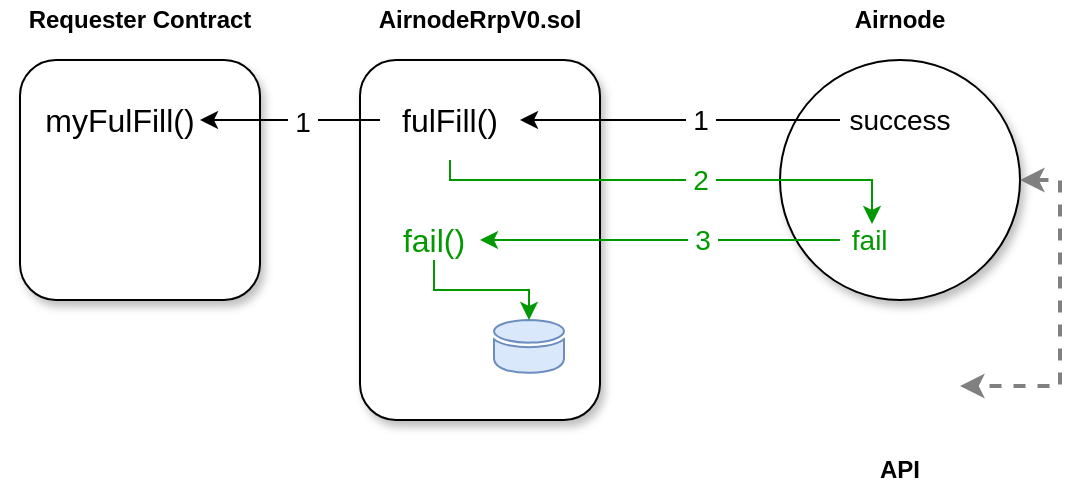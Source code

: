 <mxfile version="17.4.2" type="device"><diagram id="jt0aBNPS6t0P73nR_fqm" name="Page-1"><mxGraphModel dx="1106" dy="852" grid="1" gridSize="10" guides="1" tooltips="1" connect="1" arrows="1" fold="1" page="1" pageScale="1" pageWidth="850" pageHeight="1100" math="0" shadow="0"><root><mxCell id="0"/><mxCell id="1" parent="0"/><mxCell id="CFjr_JuvZNwjchiVG3aE-1" value="" style="rounded=1;whiteSpace=wrap;html=1;align=center;verticalAlign=middle;fontSize=14;shadow=1;" parent="1" vertex="1"><mxGeometry x="50" y="70" width="120" height="120" as="geometry"/></mxCell><mxCell id="CFjr_JuvZNwjchiVG3aE-2" value="Requester Contract" style="text;html=1;strokeColor=none;fillColor=none;align=center;verticalAlign=middle;whiteSpace=wrap;rounded=0;fontStyle=1" parent="1" vertex="1"><mxGeometry x="40" y="40" width="140" height="20" as="geometry"/></mxCell><mxCell id="CFjr_JuvZNwjchiVG3aE-4" style="edgeStyle=orthogonalEdgeStyle;rounded=0;orthogonalLoop=1;jettySize=auto;html=1;exitX=0.5;exitY=1;exitDx=0;exitDy=0;fontSize=14;" parent="1" edge="1"><mxGeometry relative="1" as="geometry"><mxPoint x="110" y="210" as="sourcePoint"/><mxPoint x="110" y="210" as="targetPoint"/></mxGeometry></mxCell><mxCell id="CFjr_JuvZNwjchiVG3aE-5" value="&lt;font style=&quot;font-size: 16px&quot;&gt;&lt;br&gt;&lt;/font&gt;" style="rounded=1;whiteSpace=wrap;html=1;fontSize=14;align=center;verticalAlign=middle;shadow=1;" parent="1" vertex="1"><mxGeometry x="220" y="70" width="120" height="180" as="geometry"/></mxCell><mxCell id="CFjr_JuvZNwjchiVG3aE-6" value="AirnodeRrpV0.sol" style="text;html=1;strokeColor=none;fillColor=none;align=center;verticalAlign=middle;whiteSpace=wrap;rounded=0;fontStyle=1" parent="1" vertex="1"><mxGeometry x="210" y="40" width="140" height="20" as="geometry"/></mxCell><mxCell id="CFjr_JuvZNwjchiVG3aE-10" value="Airnode" style="text;html=1;strokeColor=none;fillColor=none;align=center;verticalAlign=middle;whiteSpace=wrap;rounded=0;fontStyle=1" parent="1" vertex="1"><mxGeometry x="400" y="40" width="180" height="20" as="geometry"/></mxCell><mxCell id="CFjr_JuvZNwjchiVG3aE-13" value="" style="ellipse;whiteSpace=wrap;html=1;aspect=fixed;fontSize=14;align=center;shadow=1;" parent="1" vertex="1"><mxGeometry x="430" y="70" width="120" height="120" as="geometry"/></mxCell><mxCell id="CFjr_JuvZNwjchiVG3aE-16" value="&lt;font style=&quot;font-size: 16px&quot;&gt;fulFill()&lt;/font&gt;" style="text;html=1;strokeColor=none;fillColor=none;align=center;verticalAlign=middle;whiteSpace=wrap;rounded=0;shadow=1;fontSize=14;" parent="1" vertex="1"><mxGeometry x="230" y="80" width="70" height="40" as="geometry"/></mxCell><mxCell id="CFjr_JuvZNwjchiVG3aE-21" value="&lt;font style=&quot;font-size: 16px&quot;&gt;myFulFill()&lt;/font&gt;" style="text;html=1;strokeColor=none;fillColor=none;align=center;verticalAlign=middle;whiteSpace=wrap;rounded=0;shadow=1;fontSize=14;" parent="1" vertex="1"><mxGeometry x="60" y="90" width="80" height="20" as="geometry"/></mxCell><mxCell id="CFjr_JuvZNwjchiVG3aE-22" value="" style="endArrow=classic;html=1;fontSize=14;entryX=1;entryY=0.5;entryDx=0;entryDy=0;exitX=0;exitY=0.5;exitDx=0;exitDy=0;" parent="1" source="CFjr_JuvZNwjchiVG3aE-16" target="CFjr_JuvZNwjchiVG3aE-21" edge="1"><mxGeometry width="50" height="50" relative="1" as="geometry"><mxPoint x="240" y="90" as="sourcePoint"/><mxPoint x="150" y="110" as="targetPoint"/></mxGeometry></mxCell><mxCell id="CFjr_JuvZNwjchiVG3aE-25" value="&amp;nbsp;1&amp;nbsp;" style="edgeLabel;html=1;align=center;verticalAlign=middle;resizable=0;points=[];fontSize=14;" parent="CFjr_JuvZNwjchiVG3aE-22" vertex="1" connectable="0"><mxGeometry x="-0.154" y="1" relative="1" as="geometry"><mxPoint x="-1" as="offset"/></mxGeometry></mxCell><mxCell id="CFjr_JuvZNwjchiVG3aE-27" value="&lt;font style=&quot;font-size: 16px&quot; color=&quot;#009900&quot;&gt;fail()&lt;/font&gt;" style="text;html=1;strokeColor=none;fillColor=none;align=center;verticalAlign=middle;whiteSpace=wrap;rounded=0;shadow=1;fontSize=14;" parent="1" vertex="1"><mxGeometry x="227" y="150" width="60" height="20" as="geometry"/></mxCell><mxCell id="CFjr_JuvZNwjchiVG3aE-30" value="&amp;nbsp;fail" style="text;html=1;strokeColor=none;fillColor=none;align=left;verticalAlign=middle;whiteSpace=wrap;rounded=0;shadow=1;fontSize=14;fontColor=#009900;" parent="1" vertex="1"><mxGeometry x="460" y="150" width="30" height="20" as="geometry"/></mxCell><mxCell id="CFjr_JuvZNwjchiVG3aE-31" value="success" style="text;html=1;strokeColor=none;fillColor=none;align=center;verticalAlign=middle;whiteSpace=wrap;rounded=0;shadow=1;fontSize=14;" parent="1" vertex="1"><mxGeometry x="460" y="90" width="60" height="20" as="geometry"/></mxCell><mxCell id="CFjr_JuvZNwjchiVG3aE-18" value="" style="edgeStyle=orthogonalEdgeStyle;rounded=0;orthogonalLoop=1;jettySize=auto;html=1;fontSize=14;entryX=1;entryY=0.5;entryDx=0;entryDy=0;exitX=0;exitY=0.5;exitDx=0;exitDy=0;" parent="1" source="CFjr_JuvZNwjchiVG3aE-31" target="CFjr_JuvZNwjchiVG3aE-16" edge="1"><mxGeometry relative="1" as="geometry"><mxPoint x="385" y="100" as="targetPoint"/></mxGeometry></mxCell><mxCell id="CFjr_JuvZNwjchiVG3aE-20" value="&amp;nbsp;1&amp;nbsp;" style="edgeLabel;html=1;align=center;verticalAlign=middle;resizable=0;points=[];fontSize=14;" parent="CFjr_JuvZNwjchiVG3aE-18" vertex="1" connectable="0"><mxGeometry x="-0.436" relative="1" as="geometry"><mxPoint x="-25" as="offset"/></mxGeometry></mxCell><mxCell id="CFjr_JuvZNwjchiVG3aE-26" value="" style="endArrow=classic;html=1;fontSize=14;strokeColor=#009900;fontColor=#FF3333;exitX=0;exitY=0.5;exitDx=0;exitDy=0;" parent="1" source="CFjr_JuvZNwjchiVG3aE-30" edge="1"><mxGeometry width="50" height="50" relative="1" as="geometry"><mxPoint x="432" y="160" as="sourcePoint"/><mxPoint x="280" y="160" as="targetPoint"/></mxGeometry></mxCell><mxCell id="CFjr_JuvZNwjchiVG3aE-29" value="&lt;font color=&quot;#009900&quot;&gt;&amp;nbsp;3&amp;nbsp;&lt;/font&gt;" style="edgeLabel;html=1;align=center;verticalAlign=middle;resizable=0;points=[];fontSize=14;" parent="CFjr_JuvZNwjchiVG3aE-26" vertex="1" connectable="0"><mxGeometry x="-0.25" relative="1" as="geometry"><mxPoint x="-2" as="offset"/></mxGeometry></mxCell><mxCell id="9Qi75Jl7AvYepob6RTn1-7" value="" style="endArrow=classic;html=1;rounded=0;strokeColor=#009900;edgeStyle=orthogonalEdgeStyle;exitX=0.5;exitY=1;exitDx=0;exitDy=0;" parent="1" source="CFjr_JuvZNwjchiVG3aE-16" edge="1"><mxGeometry width="50" height="50" relative="1" as="geometry"><mxPoint x="260" y="540" as="sourcePoint"/><mxPoint x="476" y="152" as="targetPoint"/><Array as="points"><mxPoint x="265" y="130"/><mxPoint x="476" y="130"/></Array></mxGeometry></mxCell><mxCell id="9Qi75Jl7AvYepob6RTn1-8" value="&lt;font color=&quot;#009900&quot;&gt;&lt;span style=&quot;font-size: 14px&quot;&gt;&amp;nbsp;2&amp;nbsp;&lt;/span&gt;&lt;/font&gt;" style="edgeLabel;html=1;align=center;verticalAlign=middle;resizable=0;points=[];" parent="9Qi75Jl7AvYepob6RTn1-7" vertex="1" connectable="0"><mxGeometry x="-0.07" relative="1" as="geometry"><mxPoint x="22" as="offset"/></mxGeometry></mxCell><mxCell id="9Qi75Jl7AvYepob6RTn1-15" value="" style="sketch=0;shadow=0;dashed=0;html=1;strokeColor=#6c8ebf;fillColor=#dae8fc;labelPosition=center;verticalLabelPosition=bottom;verticalAlign=top;outlineConnect=0;align=center;shape=mxgraph.office.databases.database_mini_1;" parent="1" vertex="1"><mxGeometry x="287" y="200" width="35" height="27" as="geometry"/></mxCell><mxCell id="9Qi75Jl7AvYepob6RTn1-17" value="" style="endArrow=none;html=1;rounded=0;strokeColor=#009900;edgeStyle=orthogonalEdgeStyle;entryX=0.5;entryY=1;entryDx=0;entryDy=0;endFill=0;startArrow=classic;startFill=1;" parent="1" source="9Qi75Jl7AvYepob6RTn1-15" target="CFjr_JuvZNwjchiVG3aE-27" edge="1"><mxGeometry width="50" height="50" relative="1" as="geometry"><mxPoint x="210" y="280" as="sourcePoint"/><mxPoint x="570" y="230" as="targetPoint"/></mxGeometry></mxCell><mxCell id="sNlHWDjKTfHx-Y0SN8Dc-1" value="" style="shape=image;verticalLabelPosition=bottom;labelBackgroundColor=#ffffff;verticalAlign=top;aspect=fixed;imageAspect=0;image=https://encrypted-tbn0.gstatic.com/images?q=tbn:ANd9GcRNbAM_iQtPhMNVulyLBRSeBqFQQy3yhF4D_w&amp;usqp=CAU;rotation=-90;opacity=30;flipV=1;" parent="1" vertex="1"><mxGeometry x="460" y="203" width="60" height="60" as="geometry"/></mxCell><mxCell id="sNlHWDjKTfHx-Y0SN8Dc-2" value="" style="endArrow=classic;html=1;rounded=0;edgeStyle=orthogonalEdgeStyle;exitX=1;exitY=0.5;exitDx=0;exitDy=0;entryX=0.5;entryY=1;entryDx=0;entryDy=0;dashed=1;startArrow=classic;startFill=1;strokeColor=#808080;strokeWidth=2;" parent="1" source="CFjr_JuvZNwjchiVG3aE-13" target="sNlHWDjKTfHx-Y0SN8Dc-1" edge="1"><mxGeometry width="50" height="50" relative="1" as="geometry"><mxPoint x="400" y="460" as="sourcePoint"/><mxPoint x="450" y="410" as="targetPoint"/><Array as="points"><mxPoint x="570" y="130"/><mxPoint x="570" y="233"/></Array></mxGeometry></mxCell><mxCell id="sNlHWDjKTfHx-Y0SN8Dc-3" value="API" style="text;html=1;strokeColor=none;fillColor=none;align=center;verticalAlign=middle;whiteSpace=wrap;rounded=0;fontStyle=1" parent="1" vertex="1"><mxGeometry x="400" y="265" width="180" height="20" as="geometry"/></mxCell></root></mxGraphModel></diagram></mxfile>